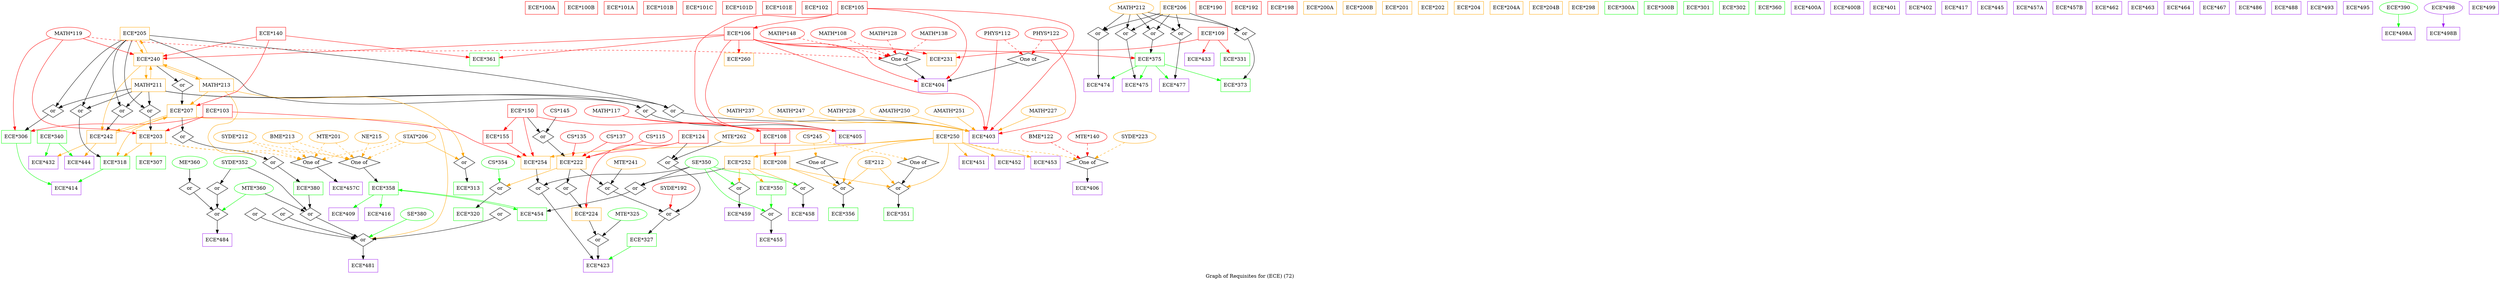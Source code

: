 strict digraph "" {
	graph [bb="0,0,6957,779",
		label="Graph of Requisites for (ECE) (72)",
		lheight=0.21,
		lp="3478.5,11.5",
		lwidth=3.43
	];
	node [label="\N"];
	"ECE*100A"	[color=red,
		height=0.5,
		pos="1218,761",
		shape=box,
		width=1.2778];
	"ECE*100B"	[color=red,
		height=0.5,
		pos="1328,761",
		shape=box,
		width=1.2778];
	"ECE*101A"	[color=red,
		height=0.5,
		pos="1438,761",
		shape=box,
		width=1.2778];
	"ECE*101B"	[color=red,
		height=0.5,
		pos="1548,761",
		shape=box,
		width=1.2778];
	"ECE*101C"	[color=red,
		height=0.5,
		pos="1658,761",
		shape=box,
		width=1.2778];
	"ECE*101D"	[color=red,
		height=0.5,
		pos="1769,761",
		shape=box,
		width=1.2917];
	"ECE*101E"	[color=red,
		height=0.5,
		pos="1880,761",
		shape=box,
		width=1.2778];
	"ECE*102"	[color=red,
		height=0.5,
		pos="1985,761",
		shape=box,
		width=1.1389];
	"ECE*103"	[color=red,
		height=0.5,
		pos="829,473",
		shape=box,
		width=1.1389];
	"ECE*203"	[color=orange,
		height=0.5,
		pos="179,401",
		shape=box,
		width=1.1389];
	"ECE*103" -> "ECE*203"	[color=red,
		pos="e,220.18,415.86 787.76,457.05 784.82,456.27 781.88,455.57 779,455 540.94,407.52 472.7,463.14 234,419 232.73,418.76 231.45,418.51 \
230.15,418.24"];
	"ECE*254"	[color=orange,
		height=0.5,
		pos="1605,329",
		shape=box,
		width=1.1389];
	"ECE*103" -> "ECE*254"	[color=red,
		pos="e,1563.8,344.92 870.09,457.64 873.09,456.71 876.09,455.82 879,455 949.59,435.17 975.28,453.45 1040,419 1060.5,408.07 1056.7,392.42 \
1078,383 1172.4,341.18 1435.4,366.73 1553.8,346.78"];
	"ECE*306"	[color=green,
		height=0.5,
		pos="41,401",
		shape=box,
		width=1.1389];
	"ECE*103" -> "ECE*306"	[color=red,
		pos="e,82.004,411.12 787.76,457.01 784.82,456.24 781.88,455.56 779,455 494.96,399.92 416.14,454.52 129,419 116.94,417.51 104.04,415.34 \
91.942,413.06"];
	"ECE*307"	[color=green,
		height=0.5,
		pos="110,329",
		shape=box,
		width=1.1389];
	"ECE*203" -> "ECE*307"	[color=orange,
		pos="e,126.86,347.1 161.94,382.7 153.5,374.14 143.18,363.66 133.96,354.3"];
	"ECE*318"	[color=green,
		height=0.5,
		pos="210,329",
		shape=box,
		width=1.1389];
	"ECE*203" -> "ECE*318"	[color=orange,
		pos="e,202.43,347.1 186.66,382.7 190.19,374.73 194.46,365.1 198.37,356.26"];
	of106	[height=0.5,
		label="One of",
		pos="575,329",
		shape=diamond,
		width=1.6085];
	"ECE*203" -> of106	[color=orange,
		pos="e,538.92,335.96 220.15,391.87 234.92,389 251.69,385.8 267,383 359.84,366.05 468.71,347.66 528.96,337.62",
		style=dashed];
	of110	[height=0.5,
		label="One of",
		pos="709,329",
		shape=diamond,
		width=1.6085];
	"ECE*203" -> of110	[color=orange,
		pos="e,680.52,338.25 220.05,391.23 234.8,388.3 251.6,385.22 267,383 432.72,359.09 477.04,375.67 642,347 651.38,345.37 661.38,343.12 670.71,\
340.79",
		style=dashed];
	"orECE*4230"	[height=0.5,
		label=or,
		pos="1640,257",
		shape=diamond,
		width=0.81703];
	"ECE*254" -> "orECE*4230"	[pos="e,1633.3,271.38 1613.7,310.7 1618.2,301.59 1623.8,290.31 1628.7,280.52"];
	"ECE*414"	[color=purple,
		height=0.5,
		pos="126,257",
		shape=box,
		width=1.1389];
	"ECE*306" -> "ECE*414"	[color=green,
		pos="e,96.397,275.19 41.311,382.67 42.384,363.75 46.324,333.19 60,311 67.057,299.55 77.504,289.51 88.016,281.34"];
	"ECE*318" -> "ECE*414"	[color=green,
		pos="e,146.53,275.1 189.24,310.7 178.76,301.97 165.89,291.24 154.5,281.75"];
	"ECE*358"	[color=green,
		height=0.5,
		pos="612,257",
		shape=box,
		width=1.1389];
	of106 -> "ECE*358"	[pos="e,602.99,275.04 582.85,313.15 587.32,304.7 593.04,293.86 598.24,284.04"];
	"ECE*457C"	[color=purple,
		height=0.5,
		pos="717,257",
		shape=box,
		width=1.2778];
	of110 -> "ECE*457C"	[pos="e,715.01,275.45 710.9,311.41 711.78,303.71 712.85,294.34 713.84,285.62"];
	"ECE*423"	[color=purple,
		height=0.5,
		pos="1747,41",
		shape=box,
		width=1.1389];
	"orECE*4230" -> "ECE*423"	[pos="e,1734,59.44 1642.9,240.76 1646.7,222.69 1654.2,191.86 1665,167 1680,132.62 1688.3,126.26 1709,95 1715,85.94 1721.8,76.222 1728.1,\
67.613"];
	"ECE*105"	[color=red,
		height=0.5,
		pos="2085,761",
		shape=box,
		width=1.1389];
	"ECE*106"	[color=red,
		height=0.5,
		pos="2051,689",
		shape=box,
		width=1.1389];
	"ECE*105" -> "ECE*106"	[color=red,
		pos="e,2059.3,707.1 2076.6,742.7 2072.7,734.73 2068,725.1 2063.8,716.26"];
	"ECE*403"	[color=purple,
		height=0.5,
		pos="2836,401",
		shape=box,
		width=1.1389];
	"ECE*105" -> "ECE*403"	[color=red,
		pos="e,2795,403.36 2093,742.78 2101.9,724.22 2117.5,694.22 2135,671 2136.7,668.76 2274.5,528.36 2277,527 2446.6,432.95 2682.3,409.65 \
2784.9,403.89"];
	"ECE*404"	[color=purple,
		height=0.5,
		pos="2327,545",
		shape=box,
		width=1.1389];
	"ECE*105" -> "ECE*404"	[color=red,
		pos="e,2305.2,563.31 2101.9,742.88 2120.1,724.67 2150.1,695.2 2177,671 2217.6,634.56 2266.4,594.56 2297.1,569.86"];
	"ECE*405"	[color=purple,
		height=0.5,
		pos="2463,401",
		shape=box,
		width=1.1389];
	"ECE*105" -> "ECE*405"	[color=red,
		pos="e,2421.7,416.87 2046,742.91 1985.3,715.04 1875,658.82 1875,618 1875,618 1875,618 1875,544 1875,471.02 1944,478.74 2013,455 2178.7,\
397.99 2236.3,453.9 2411.9,418.9"];
	"ECE*106" -> "ECE*403"	[color=red,
		pos="e,2794.6,404.37 2052.5,670.94 2054.6,652.53 2059.4,622.66 2070,599 2102.3,526.68 2105.9,493.69 2175,455 2201.5,440.17 2633.1,413.8 \
2784.2,404.97"];
	"ECE*106" -> "ECE*404"	[color=red,
		pos="e,2298.8,563.08 2091.9,670.93 2115.1,660.98 2144.5,647.89 2170,635 2211.9,613.87 2258.5,587.01 2289.9,568.35"];
	"ECE*106" -> "ECE*405"	[color=red,
		pos="e,2421.7,416.85 2042.8,670.95 2023.5,628.36 1981.3,516.33 2037,455 2091.5,395.07 2314.5,433.68 2411.6,418.71"];
	"ECE*240"	[color=orange,
		height=0.5,
		pos="1089,617",
		shape=box,
		width=1.1389];
	"ECE*106" -> "ECE*240"	[color=red,
		pos="e,1130.2,621 2010,685.01 1855.8,673.79 1311,634.15 1140.4,621.74"];
	"ECE*231"	[color=orange,
		height=0.5,
		pos="3300,617",
		shape=box,
		width=1.1389];
	"ECE*106" -> "ECE*231"	[color=red,
		pos="e,3258.6,627.38 2092,681.42 2116.6,677.73 2148.5,673.41 2177,671 2635.6,632.18 2754.6,686.81 3212,635 3224,633.65 3236.7,631.56 \
3248.7,629.3"];
	"ECE*260"	[color=orange,
		height=0.5,
		pos="2120,617",
		shape=box,
		width=1.1389];
	"ECE*106" -> "ECE*260"	[color=red,
		pos="e,2103.1,635.1 2068.1,670.7 2076.5,662.14 2086.8,651.66 2096,642.3"];
	"ECE*361"	[color=green,
		height=0.5,
		pos="1944,617",
		shape=box,
		width=1.1389];
	"ECE*106" -> "ECE*361"	[color=red,
		pos="e,1970.3,635.19 2024.8,670.88 2011,661.81 1993.8,650.55 1978.8,640.76"];
	"ECE*375"	[color=green,
		height=0.5,
		pos="3162,617",
		shape=box,
		width=1.1389];
	"ECE*106" -> "ECE*375"	[color=red,
		pos="e,3120.6,619.04 2092,681.61 2116.6,678 2148.5,673.68 2177,671 2533.3,637.43 2964.3,623.35 3110.6,619.31"];
	"ECE*205"	[color=orange,
		height=0.5,
		pos="1013,689",
		shape=box,
		width=1.1389];
	"ECE*240" -> "ECE*205"	[color=orange,
		pos="e,1037.7,670.7 1076.3,635.1 1067.8,643.8 1056.3,654.52 1045.5,664.03"];
	"MATH*211"	[color=orange,
		height=0.5,
		pos="1013,545",
		shape=box,
		width=1.3194];
	"ECE*240" -> "MATH*211"	[color=orange,
		pos="e,1025.7,563.1 1064.3,598.7 1054.1,590.14 1042.6,579.66 1032.9,570.3"];
	"ECE*242"	[color=orange,
		height=0.5,
		pos="1128,401",
		shape=box,
		width=1.1389];
	"ECE*240" -> "ECE*242"	[color=orange,
		pos="e,1124.9,419.23 1092.1,598.85 1098.9,561.75 1114.9,473.81 1123.1,429.1"];
	"orECE*2070"	[height=0.5,
		label=or,
		pos="1260,545",
		shape=diamond,
		width=0.81703];
	"ECE*240" -> "orECE*2070"	[pos="e,1243.7,553.22 1130.2,599.84 1156.3,589.49 1190.7,575.68 1221,563 1225.3,561.19 1229.9,559.22 1234.4,557.3"];
	"MATH*213"	[color=orange,
		height=0.5,
		pos="1165,545",
		shape=box,
		width=1.3194];
	"ECE*240" -> "MATH*213"	[color=orange,
		pos="e,1140.5,563.1 1101.9,598.7 1110.4,589.97 1121.9,579.24 1132.8,569.75"];
	"ECE*373"	[color=green,
		height=0.5,
		pos="3237,545",
		shape=box,
		width=1.1389];
	"ECE*375" -> "ECE*373"	[color=green,
		pos="e,3218.7,563.1 3180.5,598.7 3189.8,590.05 3201.2,579.45 3211.3,570.03"];
	"ECE*474"	[color=purple,
		height=0.5,
		pos="3456,545",
		shape=box,
		width=1.1389];
	"ECE*375" -> "ECE*474"	[color=green,
		pos="e,3414.6,555.85 3203.2,606.19 3256,593.63 3347.4,571.85 3404.7,558.22"];
	"ECE*475"	[color=purple,
		height=0.5,
		pos="3037,545",
		shape=box,
		width=1.1389];
	"ECE*375" -> "ECE*475"	[color=green,
		pos="e,3067.7,563.19 3131.4,598.88 3114.9,589.64 3094.4,578.13 3076.7,568.21"];
	"ECE*477"	[color=purple,
		height=0.5,
		pos="3137,545",
		shape=box,
		width=1.1389];
	"ECE*375" -> "ECE*477"	[color=green,
		pos="e,3143.1,563.1 3155.8,598.7 3153,590.81 3149.6,581.3 3146.5,572.55"];
	"ECE*205" -> "ECE*240"	[color=orange,
		pos="e,1064.5,635.1 1025.9,670.7 1034.4,661.97 1045.9,651.24 1056.8,641.75"];
	"orECE*2030"	[height=0.5,
		label=or,
		pos="917,473",
		shape=diamond,
		width=0.81703];
	"ECE*205" -> "orECE*2030"	[pos="e,917.73,490.72 988.3,670.97 976.55,661.64 963.29,649.11 955,635 930.04,592.51 921.47,534.64 918.53,501.1"];
	"orECE*2420"	[height=0.5,
		label=or,
		pos="1013,473",
		shape=diamond,
		width=0.81703];
	"ECE*205" -> "orECE*2420"	[pos="e,998.61,482.41 998.36,670.77 974.91,640.98 933.74,578.11 956,527 963.02,510.9 977.61,497.48 990.27,488.18"];
	"orECE*3060"	[height=0.5,
		label=or,
		pos="664,473",
		shape=diamond,
		width=0.81703];
	"ECE*205" -> "orECE*3060"	[pos="e,676.05,484.08 971.73,672.97 947.09,663.36 915.52,649.92 889,635 808.44,589.67 721.85,521.51 683.82,490.46"];
	"orECE*3180"	[height=0.5,
		label=or,
		pos="741,473",
		shape=diamond,
		width=0.81703];
	"ECE*205" -> "orECE*3180"	[pos="e,752.49,484.2 986.56,670.95 971.25,660.84 951.75,647.59 935,635 868.89,585.29 794.66,521.23 760.33,491.1"];
	"orECE*4030"	[height=0.5,
		label=or,
		pos="1818,473",
		shape=diamond,
		width=0.81703];
	"ECE*205" -> "orECE*4030"	[pos="e,1802.2,481.36 1054.2,681 1107.7,671.68 1203.8,654.14 1285,635 1507.6,582.57 1564.5,570.44 1779,491 1783.5,489.34 1788.2,487.43 \
1792.7,485.51"];
	"orECE*4050"	[height=0.5,
		label=or,
		pos="1741,473",
		shape=diamond,
		width=0.81703];
	"ECE*205" -> "orECE*4050"	[pos="e,1725.3,481.63 1054.3,677.04 1183.5,642.64 1578.3,536.42 1703,491 1707.2,489.47 1711.6,487.69 1715.8,485.86"];
	"MATH*211" -> "ECE*240"	[color=orange,
		pos="e,1076.1,598.7 1037.5,563.1 1047.6,571.64 1059.2,582.11 1068.8,591.48"];
	"MATH*211" -> "orECE*2030"	[pos="e,929.86,483.38 989.27,526.7 973.58,515.26 953.2,500.4 938.08,489.37"];
	"MATH*211" -> "orECE*2420"	[pos="e,1013,491.1 1013,526.7 1013,518.98 1013,509.71 1013,501.11"];
	"MATH*211" -> "orECE*3060"	[pos="e,679.24,481.67 965.45,539.48 903.89,532.82 793.77,518.11 703,491 698.21,489.57 693.23,487.71 688.49,485.74"];
	"MATH*211" -> "orECE*3180"	[pos="e,756.25,481.66 965.19,536.04 917.35,527.41 842.03,512.01 779,491 774.56,489.52 769.94,487.7 765.5,485.81"];
	"MATH*211" -> "orECE*4030"	[pos="e,1802.9,482.1 1060.7,534.28 1075.8,531.53 1092.5,528.79 1108,527 1404.7,492.63 1488.4,559.76 1779,491 1783.9,489.85 1788.9,488.12 \
1793.6,486.19"];
	"MATH*211" -> "orECE*4050"	[pos="e,1726.3,482.08 1060.7,534.35 1075.8,531.59 1092.5,528.85 1108,527 1371.1,495.61 1445.7,554.11 1703,491 1707.6,489.87 1712.4,488.19 \
1716.9,486.32"];
	"ECE*207"	[color=orange,
		height=0.5,
		pos="1260,473",
		shape=box,
		width=1.1389];
	"ECE*242" -> "ECE*207"	[color=orange,
		pos="e,1233.6,454.88 1166.3,419.19 1184.7,428.44 1206.6,439.95 1224.6,449.86"];
	"ECE*432"	[color=purple,
		height=0.5,
		pos="928,329",
		shape=box,
		width=1.1389];
	"ECE*242" -> "ECE*432"	[color=orange,
		pos="e,969.04,344.37 1086.6,385.5 1055.2,374.53 1012,359.41 978.63,347.72"];
	"ECE*444"	[color=purple,
		height=0.5,
		pos="1028,329",
		shape=box,
		width=1.1389];
	"ECE*242" -> "ECE*444"	[color=orange,
		pos="e,1052.6,347.19 1103.5,382.88 1090.7,373.89 1074.8,362.76 1060.9,353.03"];
	"orECE*2070" -> "ECE*207"	[pos="e,1260,491.1 1260,526.7 1260,518.98 1260,509.71 1260,501.11"];
	"MATH*213" -> "ECE*240"	[color=orange,
		pos="e,1113.7,598.7 1152.3,563.1 1143.8,571.8 1132.3,582.52 1121.5,592.03"];
	"MATH*213" -> "ECE*207"	[color=orange,
		pos="e,1236.8,491.1 1188.5,526.7 1200.6,517.8 1215.5,506.82 1228.5,497.2"];
	or225	[height=0.5,
		label=or,
		pos="1116,329",
		shape=diamond,
		width=0.81703];
	"MATH*213" -> or225	[color=orange,
		pos="e,1131.1,337.76 1171.8,526.58 1182.5,495.95 1200.2,431.14 1178,383 1170.1,365.91 1153.7,352.28 1139.8,343.12"];
	or220	[height=0.5,
		label=or,
		pos="838,329",
		shape=diamond,
		width=0.81703];
	"MATH*213" -> or220	[color=orange,
		pos="e,850.47,339.92 1147.1,526.69 1125.7,506.93 1088.3,474.79 1051,455 1005.2,430.67 984.59,445.49 940,419 920,407.12 919.41,398.43 \
902,383 887.79,370.41 871.27,356.75 858.58,346.46"];
	"ECE*108"	[color=red,
		height=0.5,
		pos="2263,401",
		shape=box,
		width=1.1389];
	"ECE*208"	[color=orange,
		height=0.5,
		pos="2674,329",
		shape=box,
		width=1.1389];
	"ECE*108" -> "ECE*208"	[color=red,
		pos="e,2633,344.71 2304,385.29 2307,384.44 2310,383.66 2313,383 2445.6,353.15 2486.3,376.42 2623,346.93"];
	or223	[height=0.5,
		label=or,
		pos="2449,257",
		shape=diamond,
		width=0.81703];
	"ECE*208" -> or223	[color=orange,
		pos="e,2468,263.52 2632.8,313.88 2629.8,312.9 2626.9,311.93 2624,311 2572.8,294.54 2512.7,276.65 2477.9,266.43"];
	or224	[height=0.5,
		label=or,
		pos="2615,257",
		shape=diamond,
		width=0.81703];
	"ECE*208" -> or224	[color=orange,
		pos="e,2624.4,269.21 2659.4,310.7 2650.8,300.47 2639.9,287.52 2631,277.01"];
	"ECE*351"	[color=green,
		height=0.5,
		pos="2449,185",
		shape=box,
		width=1.1389];
	or223 -> "ECE*351"	[pos="e,2449,203.1 2449,238.7 2449,230.98 2449,221.71 2449,213.11"];
	"ECE*356"	[color=green,
		height=0.5,
		pos="2615,185",
		shape=box,
		width=1.1389];
	or224 -> "ECE*356"	[pos="e,2615,203.1 2615,238.7 2615,230.98 2615,221.71 2615,213.11"];
	"ECE*150"	[color=red,
		height=0.5,
		pos="1401,473",
		shape=box,
		width=1.1389];
	"ECE*150" -> "ECE*254"	[color=red,
		pos="e,1563.7,344.68 1409.9,454.98 1421.1,435.18 1441.9,402.71 1468,383 1475.4,377.42 1518.4,361.15 1554.3,348.1"];
	"ECE*150" -> "ECE*108"	[color=red,
		pos="e,2221.8,417.01 1442.2,456.99 1445.2,456.22 1448.1,455.55 1451,455 1780.9,392.43 1878,480.44 2211.8,418.88"];
	"ECE*155"	[color=red,
		height=0.5,
		pos="1380,401",
		shape=box,
		width=1.1389];
	"ECE*150" -> "ECE*155"	[color=red,
		pos="e,1385.1,419.1 1395.8,454.7 1393.5,446.9 1390.7,437.51 1388,428.83"];
	"orECE*2220"	[height=0.5,
		label=or,
		pos="1506,401",
		shape=diamond,
		width=0.81703];
	"ECE*150" -> "orECE*2220"	[pos="e,1492.4,411.04 1426.7,454.88 1444.2,443.2 1467.2,427.89 1483.9,416.75"];
	"ECE*155" -> "ECE*254"	[color=red,
		pos="e,1563.8,344.13 1421.1,387.24 1425.8,385.81 1430.5,384.37 1435,383 1485.4,367.67 1500.3,364.31 1554.1,347.23"];
	"ECE*222"	[color=orange,
		height=0.5,
		pos="1705,329",
		shape=box,
		width=1.1389];
	"orECE*2220" -> "ECE*222"	[pos="e,1663.8,344.05 1522.2,392.54 1529.1,389.44 1537.4,385.89 1545,383 1590.3,365.77 1604.5,363.5 1654.1,347.25"];
	"orECE*2240"	[height=0.5,
		label=or,
		pos="1717,257",
		shape=diamond,
		width=0.81703];
	"ECE*222" -> "orECE*2240"	[pos="e,1714.3,273.67 1708,310.7 1709.4,302.55 1711.1,292.66 1712.6,283.67"];
	or221	[height=0.5,
		label=or,
		pos="1563,257",
		shape=diamond,
		width=0.81703];
	"ECE*222" -> or221	[color=orange,
		pos="e,1578.7,265.72 1670.3,310.88 1644.7,298.27 1610.5,281.43 1587.7,270.17"];
	"orECE*3270"	[height=0.5,
		label=or,
		pos="1831,257",
		shape=diamond,
		width=0.81703];
	"ECE*222" -> "orECE*3270"	[pos="e,1816.4,266.09 1735.8,310.88 1758,298.58 1787.3,282.25 1807.6,271.01"];
	"MATH*117"	[color=red,
		height=0.5,
		pos="1632,473",
		width=1.7151];
	"MATH*117" -> "ECE*405"	[color=red,
		pos="e,2421.8,417 1675.7,460.2 1684.7,458.16 1694.1,456.28 1703,455 2012.4,410.51 2100.8,476.97 2411.6,418.94"];
	"MATH*117" -> "ECE*108"	[color=red,
		pos="e,2221.8,416.94 1676.1,460.26 1684.9,458.23 1694.2,456.35 1703,455 1924.3,420.93 1988.4,462.69 2211.7,418.94"];
	"ECE*109"	[color=red,
		height=0.5,
		pos="3381,689",
		shape=box,
		width=1.1389];
	"ECE*109" -> "ECE*231"	[color=red,
		pos="e,3319.8,635.1 3361,670.7 3350.9,661.97 3338.5,651.24 3327.5,641.75"];
	"ECE*331"	[color=green,
		height=0.5,
		pos="3400,617",
		shape=box,
		width=1.1389];
	"ECE*109" -> "ECE*331"	[color=red,
		pos="e,3395.4,635.1 3385.7,670.7 3387.8,662.9 3390.4,653.51 3392.7,644.83"];
	"ECE*433"	[color=purple,
		height=0.5,
		pos="3500,617",
		shape=box,
		width=1.1389];
	"ECE*109" -> "ECE*433"	[color=red,
		pos="e,3470.8,635.19 3410.1,670.88 3425.7,661.72 3445,650.34 3461.8,640.48"];
	"ECE*124"	[color=red,
		height=0.5,
		pos="1925,401",
		shape=box,
		width=1.1389];
	"ECE*124" -> "ECE*222"	[color=red,
		pos="e,1746.3,342.8 1883.8,385.91 1880.8,384.92 1877.9,383.94 1875,383 1863.4,379.23 1801.8,360.05 1756,345.84"];
	"ECE*224"	[color=orange,
		height=0.5,
		pos="1715,185",
		shape=box,
		width=1.1389];
	"ECE*124" -> "ECE*224"	[color=red,
		pos="e,1730.2,203.22 1883.7,385.37 1847.5,372.23 1799.7,353.98 1793,347 1757.8,310.25 1779.1,283.84 1755,239 1749.8,229.4 1743.1,219.67 \
1736.5,211.2"];
	"orECE*3271"	[height=0.5,
		label=or,
		pos="1959,329",
		shape=diamond,
		width=0.81703];
	"ECE*124" -> "orECE*3271"	[pos="e,1952.5,343.38 1933.4,382.7 1937.8,373.59 1943.3,362.31 1948.1,352.52"];
	"orECE*4231"	[height=0.5,
		label=or,
		pos="1747,113",
		shape=diamond,
		width=0.81703];
	"ECE*224" -> "orECE*4231"	[pos="e,1740.9,127.38 1722.9,166.7 1727.1,157.59 1732.2,146.31 1736.7,136.52"];
	or222	[height=0.5,
		label=or,
		pos="1931,185",
		shape=diamond,
		width=0.81703];
	"orECE*3271" -> or222	[pos="e,1922.9,198.11 1945.4,318.93 1932.7,309.62 1914.7,293.85 1907,275 1897.8,252.42 1908,225.17 1917.9,206.83"];
	"orECE*2240" -> "ECE*224"	[pos="e,1715.5,203.28 1716.5,239.05 1716.3,231.35 1716,222.03 1715.8,213.36"];
	"ECE*320"	[color=green,
		height=0.5,
		pos="1563,185",
		shape=box,
		width=1.1389];
	or221 -> "ECE*320"	[pos="e,1563,203.1 1563,238.7 1563,230.98 1563,221.71 1563,213.11"];
	"orECE*3270" -> or222	[pos="e,1917.9,195.15 1844.1,246.85 1860.7,235.22 1889.6,214.97 1909.5,201.05"];
	"orECE*4231" -> "ECE*423"	[pos="e,1747,59.104 1747,94.697 1747,86.983 1747,77.712 1747,69.112"];
	"ECE*327"	[color=green,
		height=0.5,
		pos="1867,113",
		shape=box,
		width=1.1389];
	or222 -> "ECE*327"	[pos="e,1882.7,131.12 1921,173.06 1912.6,163.85 1900.2,150.33 1889.4,138.55"];
	"ECE*140"	[color=red,
		height=0.5,
		pos="1317,689",
		shape=box,
		width=1.1389];
	"ECE*140" -> "ECE*240"	[color=red,
		pos="e,1130.1,630.61 1276,675.4 1237.8,663.7 1180.9,646.21 1139.9,633.62"];
	"ECE*140" -> "ECE*361"	[color=red,
		pos="e,1902.7,622.61 1358.1,683.41 1468.5,671.08 1771.1,637.3 1892.6,623.74"];
	"ECE*140" -> "ECE*207"	[color=red,
		pos="e,1275.8,491.3 1317.7,670.88 1318.4,640.72 1317.2,576.6 1298,527 1294.2,517.28 1288.3,507.7 1282.2,499.42"];
	"ECE*207" -> "ECE*318"	[color=orange,
		pos="e,215.56,347.36 1218.8,468.22 1176.7,464.45 1109.3,458.71 1051,455 963.97,449.46 342.52,462.6 267,419 243.4,405.38 228,377.62 219.23,\
356.7"];
	"ECE*207" -> "ECE*242"	[color=orange,
		pos="e,1154.5,419.19 1221.8,454.88 1203.4,445.64 1181.6,434.13 1163.6,424.21"];
	"orECE*3800"	[height=0.5,
		label=or,
		pos="1254,401",
		shape=diamond,
		width=0.81703];
	"ECE*207" -> "orECE*3800"	[pos="e,1255.4,418.62 1258.5,454.7 1257.8,446.87 1257,437.44 1256.3,428.73"];
	or229	[height=0.5,
		label=or,
		pos="926,113",
		shape=diamond,
		width=0.81703];
	"ECE*207" -> or229	[color=orange,
		pos="e,951.14,115.61 1273.6,454.97 1280.6,445.09 1288.4,432.05 1292,419 1296.6,402.5 1298.6,326.01 1291,311 1278.9,287.23 1258.8,296.5 \
1243,275 1212.9,233.97 1243.6,200.17 1205,167 1168.8,135.88 1027.7,121.51 961.16,116.36"];
	"orECE*3800" -> or225	[pos="e,1131.4,337.79 1238.7,392.24 1215,380.21 1169.1,356.92 1140.6,342.49"];
	"ECE*481"	[color=purple,
		height=0.5,
		pos="926,41",
		shape=box,
		width=1.1389];
	or229 -> "ECE*481"	[pos="e,926,59.104 926,94.697 926,86.983 926,77.712 926,69.112"];
	"ECE*190"	[color=red,
		height=0.5,
		pos="3367,761",
		shape=box,
		width=1.1389];
	"ECE*192"	[color=red,
		height=0.5,
		pos="3467,761",
		shape=box,
		width=1.1389];
	"ECE*198"	[color=red,
		height=0.5,
		pos="3567,761",
		shape=box,
		width=1.1389];
	"ECE*200A"	[color=orange,
		height=0.5,
		pos="3672,761",
		shape=box,
		width=1.2778];
	"ECE*200B"	[color=orange,
		height=0.5,
		pos="3782,761",
		shape=box,
		width=1.2778];
	"ECE*201"	[color=orange,
		height=0.5,
		pos="3887,761",
		shape=box,
		width=1.1389];
	"ECE*202"	[color=orange,
		height=0.5,
		pos="3987,761",
		shape=box,
		width=1.1389];
	"ECE*454"	[color=green,
		height=0.5,
		pos="1155,185",
		shape=box,
		width=1.1389];
	"ECE*358" -> "ECE*454"	[color=green,
		pos="e,1113.9,198.25 653.28,238.94 846.48,198.94 902.67,243.08 1096,203 1098.6,202.45 1101.3,201.8 1104.1,201.09"];
	"ECE*409"	[color=purple,
		height=0.5,
		pos="628,185",
		shape=box,
		width=1.1389];
	"ECE*358" -> "ECE*409"	[color=green,
		pos="e,624.09,203.1 615.96,238.7 617.72,230.98 619.84,221.71 621.8,213.11"];
	"ECE*416"	[color=purple,
		height=0.5,
		pos="528,185",
		shape=box,
		width=1.1389];
	"ECE*358" -> "ECE*416"	[color=green,
		pos="e,548.53,203.1 591.24,238.7 580.76,229.97 567.89,219.24 556.5,209.75"];
	"orECE*2030" -> "ECE*203"	[pos="e,220.18,415.91 902.29,463.91 895.42,460.53 887.01,456.94 879,455 599.99,387.25 516.59,469.77 234,419 232.73,418.77 231.44,418.52 \
230.15,418.26"];
	"orECE*2420" -> "ECE*242"	[pos="e,1099.7,419.24 1027.1,463.42 1042.9,453.79 1069.2,437.79 1091,424.53"];
	"orECE*3060" -> "ECE*306"	[pos="e,82.208,415.74 637.1,471.46 555.12,469.39 301.44,459.88 96,419 94.732,418.75 93.451,418.48 92.163,418.19"];
	"orECE*3180" -> "ECE*318"	[pos="e,168.74,346.65 725.87,463.94 718.81,460.56 710.19,456.98 702,455 639.99,440.03 172.67,465.5 129,419 118.05,407.34 121.39,397.07 \
129,383 136.01,370.03 147.74,359.72 160.12,351.78"];
	"orECE*4030" -> "ECE*403"	[pos="e,2794.8,404.57 1842.6,470 1883.1,466.72 1966.4,460.08 2037,455 2319.2,434.69 2657.7,413.17 2784.6,405.21"];
	"orECE*4050" -> "ECE*405"	[pos="e,2421.8,416.98 1756.1,463.91 1763.2,460.54 1771.8,456.95 1780,455 2050.9,390.44 2134.4,470.92 2411.8,418.89"];
	"MATH*119"	[color=red,
		height=0.5,
		pos="703,689",
		width=1.7151];
	"MATH*119" -> "ECE*203"	[color=red,
		pos="e,210.32,419.09 675.2,672.83 588.31,625.4 321.56,479.81 219.4,424.05"];
	"MATH*119" -> "ECE*306"	[color=red,
		pos="e,73.965,419.12 660.62,675.78 627.43,665.83 580.28,650.88 540,635 366.61,566.63 167.93,467.27 83.027,423.77"];
	"MATH*119" -> "ECE*240"	[color=red,
		pos="e,1047.8,625.48 753.86,678.78 827.67,665.39 963.72,640.72 1037.7,627.29"];
	of108	[height=0.5,
		label="One of",
		pos="2370,617",
		shape=diamond,
		width=1.6085];
	"MATH*119" -> of108	[color=red,
		pos="e,2328.7,622.18 762.08,683.54 814.76,679.7 893.98,674.28 963,671 1499.1,645.49 1634.2,665.74 2170,635 2220.6,632.1 2278.2,627.01 \
2318.5,623.16",
		style=dashed];
	of108 -> "ECE*404"	[pos="e,2337.6,563.2 2361.1,601.5 2355.9,592.97 2349.1,581.95 2343,571.97"];
	"ECE*204"	[color=orange,
		height=0.5,
		pos="4087,761",
		shape=box,
		width=1.1389];
	"ECE*204A"	[color=orange,
		height=0.5,
		pos="4192,761",
		shape=box,
		width=1.2778];
	"ECE*204B"	[color=orange,
		height=0.5,
		pos="4302,761",
		shape=box,
		width=1.2778];
	"ECE*206"	[color=orange,
		height=0.5,
		pos="3267,761",
		shape=box,
		width=1.1389];
	"orECE*3730"	[height=0.5,
		label=or,
		pos="3284,689",
		shape=diamond,
		width=0.81703];
	"ECE*206" -> "orECE*3730"	[pos="e,3280.3,705.2 3271.2,742.7 3273.2,734.34 3275.7,724.16 3277.9,714.99"];
	"orECE*3750"	[height=0.5,
		label=or,
		pos="3207,689",
		shape=diamond,
		width=0.81703];
	"ECE*206" -> "orECE*3750"	[pos="e,3216.6,701.21 3252.2,742.7 3243.4,732.47 3232.3,719.52 3223.3,709.01"];
	"orECE*4740"	[height=0.5,
		label=or,
		pos="3469,689",
		shape=diamond,
		width=0.81703];
	"ECE*206" -> "orECE*4740"	[pos="e,3453.3,697.52 3308.2,745.92 3311.2,744.92 3314.1,743.94 3317,743 3367.5,726.45 3381.3,725.88 3431,707 3435.2,705.41 3439.6,703.6 \
3443.8,701.76"];
	"orECE*4750"	[height=0.5,
		label=or,
		pos="3053,689",
		shape=diamond,
		width=0.81703];
	"ECE*206" -> "orECE*4750"	[pos="e,3068.7,697.42 3225.8,745.84 3222.9,744.86 3219.9,743.91 3217,743 3161.8,725.69 3146.4,726.59 3092,707 3087.5,705.38 3082.8,703.49 \
3078.2,701.57"];
	"orECE*4770"	[height=0.5,
		label=or,
		pos="3130,689",
		shape=diamond,
		width=0.81703];
	"ECE*206" -> "orECE*4770"	[pos="e,3145.5,697.9 3233.5,742.88 3209.1,730.39 3176.5,713.77 3154.5,702.52"];
	"orECE*3730" -> "ECE*373"	[pos="e,3237.4,563.26 3274.6,676.57 3266.7,666.33 3255.8,650.56 3250,635 3242.6,615.16 3239.4,591.37 3238,573.37"];
	"orECE*3750" -> "ECE*375"	[pos="e,3173,635.03 3199.2,675.81 3193.4,666.91 3185.5,654.52 3178.4,643.49"];
	"orECE*4740" -> "ECE*474"	[pos="e,3497.3,558.34 3487.1,682.05 3506.6,674.54 3536.7,659.54 3550,635 3557.6,620.93 3558.1,612.82 3550,599 3540.4,582.48 3523.4,570.71 \
3506.6,562.53"];
	"orECE*4750" -> "ECE*475"	[pos="e,3038.9,563.06 3051.2,671.99 3048.5,647.96 3043.3,602.27 3040,573.02"];
	"orECE*4770" -> "ECE*477"	[pos="e,3126.4,563.44 3123.8,674.69 3116.5,657.26 3106,625.77 3112,599 3114,590.01 3117.7,580.75 3121.7,572.53"];
	"ECE*380"	[color=green,
		height=0.5,
		pos="1027,257",
		shape=box,
		width=1.1389];
	or225 -> "ECE*380"	[pos="e,1048.9,275.19 1103.6,318.27 1091.6,308.8 1072.8,294.05 1056.9,281.51"];
	"ECE*313"	[color=green,
		height=0.5,
		pos="838,257",
		shape=box,
		width=1.1389];
	or220 -> "ECE*313"	[pos="e,838,275.1 838,310.7 838,302.98 838,293.71 838,285.11"];
	"orECE*4810"	[height=0.5,
		label=or,
		pos="725,185",
		shape=diamond,
		width=0.81703];
	"ECE*380" -> "orECE*4810"	[pos="e,740.65,193.73 985.77,250.46 933.41,242.8 840.64,227.12 764,203 759.44,201.56 754.69,199.77 750.14,197.88"];
	"CS*115"	[color=red,
		height=0.5,
		pos="1600,401",
		width=1.2818];
	"CS*115" -> "ECE*222"	[color=red,
		pos="e,1679.4,347.04 1622.3,385.15 1636.4,375.74 1654.9,363.38 1670.9,352.74"];
	"CS*135"	[color=red,
		height=0.5,
		pos="1710,401",
		width=1.2818];
	"CS*135" -> "ECE*222"	[color=red,
		pos="e,1706.2,347.1 1708.8,382.7 1708.2,374.98 1707.6,365.71 1706.9,357.11"];
	"CS*137"	[color=red,
		height=0.5,
		pos="1820,401",
		width=1.2818];
	"CS*137" -> "ECE*222"	[color=red,
		pos="e,1733.3,347.2 1796.2,385.5 1780.6,376.02 1759.9,363.44 1742.2,352.65"];
	"CS*145"	[color=red,
		height=0.5,
		pos="1506,473",
		width=1.2818];
	"CS*145" -> "orECE*2220"	[pos="e,1506,419.1 1506,454.7 1506,446.98 1506,437.71 1506,429.11"];
	"ECE*250"	[color=orange,
		height=0.5,
		pos="2363,401",
		shape=box,
		width=1.1389];
	"ECE*250" -> "ECE*254"	[color=orange,
		pos="e,1646.2,344.99 2321.8,385.01 2318.8,384.24 2315.9,383.56 2313,383 2028.7,327.97 1944.4,400.98 1656.1,346.88"];
	"ECE*250" -> or223	[color=orange,
		pos="e,2433.4,265.6 2362.7,382.98 2363.2,364.05 2366.3,333.23 2380,311 2390.7,293.64 2409.3,279.85 2424.5,270.7"];
	"ECE*250" -> or224	[color=orange,
		pos="e,2637.2,261.66 2404,385.29 2407,384.44 2410,383.66 2413,383 2480.9,367.72 2677.7,398.95 2724,347 2734.6,335.05 2732.5,324.56 2724,\
311 2707.3,284.35 2673,270.75 2647.3,264.05"];
	"ECE*252"	[color=orange,
		height=0.5,
		pos="2158,329",
		shape=box,
		width=1.1389];
	"ECE*250" -> "ECE*252"	[color=orange,
		pos="e,2199.1,344.02 2321.5,385.83 2288.9,374.7 2243.3,359.13 2208.6,347.27"];
	of109	[height=0.5,
		label="One of",
		pos="3129,329",
		shape=diamond,
		width=1.6085];
	"ECE*250" -> of109	[color=orange,
		pos="e,3100.9,338.42 2404.2,385.01 2407.2,384.24 2410.1,383.56 2413,383 2696.6,327.99 2776.4,390.73 3062,347 3071.5,345.55 3081.6,343.34 \
3091,340.99",
		style=dashed];
	"ECE*451"	[color=purple,
		height=0.5,
		pos="2812,329",
		shape=box,
		width=1.1389];
	"ECE*250" -> "ECE*451"	[color=orange,
		pos="e,2770.8,343.69 2404.3,385.17 2407.2,384.37 2410.1,383.63 2413,383 2563.2,350.05 2606.4,377.85 2757,347 2758.3,346.74 2759.5,346.46 \
2760.8,346.17"];
	"ECE*452"	[color=purple,
		height=0.5,
		pos="2912,329",
		shape=box,
		width=1.1389];
	"ECE*250" -> "ECE*452"	[color=orange,
		pos="e,2870.7,344.91 2404.3,385.09 2407.2,384.31 2410.1,383.59 2413,383 2605.8,343.14 2664,386.06 2860.7,346.96"];
	"ECE*453"	[color=purple,
		height=0.5,
		pos="3012,329",
		shape=box,
		width=1.1389];
	"ECE*250" -> "ECE*453"	[color=orange,
		pos="e,2970.8,344.95 2404.2,385.05 2407.2,384.27 2410.1,383.57 2413,383 2649.5,335.89 2720.3,393.16 2960.7,346.94"];
	"ECE*350"	[color=green,
		height=0.5,
		pos="2361,257",
		shape=box,
		width=1.1389];
	"ECE*252" -> "ECE*350"	[color=orange,
		pos="e,2320,272.14 2199.1,313.83 2231.1,302.78 2275.8,287.37 2310.1,275.54"];
	"orECE*4540"	[height=0.5,
		label=or,
		pos="1945,257",
		shape=diamond,
		width=0.81703];
	"ECE*252" -> "orECE*4540"	[pos="e,1960.8,265.42 2116.8,313.84 2113.9,312.87 2110.9,311.91 2108,311 2053.3,293.76 2038,294.51 1984,275 1979.5,273.37 1974.8,271.48 \
1970.2,269.57"];
	or227	[height=0.5,
		label=or,
		pos="2273,257",
		shape=diamond,
		width=0.81703];
	"ECE*252" -> or227	[color=orange,
		pos="e,2258.8,266.65 2186.1,310.88 2205.8,298.9 2231.8,283.1 2250.2,271.9"];
	or228	[height=0.5,
		label=or,
		pos="2196,257",
		shape=diamond,
		width=0.81703];
	"ECE*252" -> or228	[color=orange,
		pos="e,2189,270.93 2167.4,310.7 2172.5,301.37 2178.8,289.77 2184.2,279.83"];
	"ECE*406"	[color=purple,
		height=0.5,
		pos="3129,257",
		shape=box,
		width=1.1389];
	of109 -> "ECE*406"	[pos="e,3129,275.1 3129,310.7 3129,302.98 3129,293.71 3129,285.11"];
	or226	[height=0.5,
		label=or,
		pos="2123,185",
		shape=diamond,
		width=0.81703];
	"ECE*350" -> or226	[color=green,
		pos="e,2138.6,193.78 2319.9,241.69 2316.9,240.75 2313.9,239.84 2311,239 2245.1,219.94 2225.9,225.09 2161,203 2156.8,201.56 2152.4,199.82 \
2148.1,198.01"];
	"orECE*4540" -> "ECE*454"	[pos="e,1196,189.31 1925.5,250.79 1910.2,246.93 1888.4,241.85 1869,239 1649.5,206.69 1592.3,219.71 1371,203 1314.6,198.74 1249.9,193.62 \
1206.1,190.11"];
	"ECE*458"	[color=purple,
		height=0.5,
		pos="2311,185",
		shape=box,
		width=1.1389];
	or227 -> "ECE*458"	[pos="e,2301.6,203.24 2280,243.16 2284.7,234.49 2291.1,222.74 2296.8,212.15"];
	"ECE*459"	[color=purple,
		height=0.5,
		pos="2211,185",
		shape=box,
		width=1.1389];
	or228 -> "ECE*459"	[pos="e,2207.3,203.13 2199.3,240.81 2201,232.66 2203.2,222.37 2205.2,212.92"];
	"ECE*455"	[color=purple,
		height=0.5,
		pos="2123,113",
		shape=box,
		width=1.1389];
	or226 -> "ECE*455"	[pos="e,2123,131.1 2123,166.7 2123,158.98 2123,149.71 2123,141.11"];
	"ECE*454" -> "ECE*358"	[color=green,
		pos="e,653.07,243.75 1113.7,203.06 920.52,243.06 864.33,198.92 671,239 668.36,239.55 665.66,240.2 662.94,240.91"];
	"ECE*298"	[color=orange,
		height=0.5,
		pos="4407,761",
		shape=box,
		width=1.1389];
	"ECE*300A"	[color=green,
		height=0.5,
		pos="4512,761",
		shape=box,
		width=1.2778];
	"ECE*300B"	[color=green,
		height=0.5,
		pos="4622,761",
		shape=box,
		width=1.2778];
	"ECE*301"	[color=green,
		height=0.5,
		pos="4727,761",
		shape=box,
		width=1.1389];
	"ECE*302"	[color=green,
		height=0.5,
		pos="4827,761",
		shape=box,
		width=1.1389];
	"STAT*206"	[color=orange,
		height=0.5,
		pos="837,401",
		width=1.5526];
	"STAT*206" -> of106	[color=orange,
		pos="e,604.53,337.89 795.49,388.91 745.78,375.63 663.14,353.55 614.39,340.53",
		style=dashed];
	"STAT*206" -> of110	[color=orange,
		pos="e,728.99,340.93 809.85,385.15 788.76,373.62 759.56,357.65 738.01,345.86",
		style=dashed];
	"STAT*206" -> or220	[color=orange,
		pos="e,837.76,347.1 837.25,382.7 837.36,374.98 837.49,365.71 837.61,357.11"];
	"CS*354"	[color=green,
		height=0.5,
		pos="1500,329",
		width=1.2818];
	"CS*354" -> or221	[color=green,
		pos="e,1553,269.13 1514.6,311.76 1524,301.34 1536.2,287.75 1546,276.85"];
	"ECE*327" -> "ECE*423"	[color=green,
		pos="e,1776.5,59.19 1837.6,94.876 1822,85.724 1802.4,74.342 1785.5,64.485"];
	"MTE*241"	[color=orange,
		height=0.5,
		pos="1857,329",
		width=1.5165];
	"MTE*241" -> "orECE*3270"	[pos="e,1836.2,271.97 1850.7,311.05 1847.4,302.17 1843.3,291.14 1839.7,281.44"];
	"MTE*262"	[color=orange,
		height=0.5,
		pos="2039,401",
		width=1.5165];
	"MTE*262" -> "orECE*3271"	[pos="e,1970.8,340.29 2020.4,383.76 2007.9,372.77 1991.3,358.26 1978.5,347.08"];
	"SYDE*192"	[color=red,
		height=0.5,
		pos="2052,257",
		width=1.6429];
	"SYDE*192" -> or222	[color=red,
		pos="e,1945.5,194.37 2025.7,240.81 2004.4,228.47 1974.6,211.22 1954.1,199.39"];
	"ECE*340"	[color=green,
		height=0.5,
		pos="990,401",
		shape=box,
		width=1.1389];
	"ECE*340" -> "ECE*432"	[color=green,
		pos="e,943.15,347.1 974.67,382.7 967.24,374.3 958.18,364.07 950.02,354.86"];
	"ECE*340" -> "ECE*444"	[color=green,
		pos="e,1018.7,347.1 999.39,382.7 1003.8,374.64 1009.1,364.89 1013.9,355.98"];
	of104	[height=0.5,
		label="One of",
		pos="2275,329",
		shape=diamond,
		width=1.6085];
	of104 -> or223	[pos="e,2433.2,265.29 2300.2,318.6 2327.6,308.28 2372.7,291.04 2411,275 2415.1,273.27 2419.5,271.39 2423.7,269.52"];
	"CS*245"	[color=orange,
		height=0.5,
		pos="2158,401",
		width=1.2818];
	"CS*245" -> of104	[color=orange,
		pos="e,2256.2,341.26 2182.2,385.5 2201.2,374.16 2227.6,358.39 2247.3,346.55",
		style=dashed];
	of105	[height=0.5,
		label="One of",
		pos="2557,329",
		shape=diamond,
		width=1.6085];
	"CS*245" -> of105	[color=orange,
		pos="e,2528.1,338.12 2191.8,388.56 2198.7,386.49 2206.1,384.51 2213,383 2334.3,356.57 2368.1,370.31 2490,347 2499.3,345.23 2509.2,342.94 \
2518.4,340.63",
		style=dashed];
	of105 -> or224	[pos="e,2605.5,269.49 2568.5,314.17 2577.2,303.65 2589.3,289.05 2598.9,277.37"];
	"SE*212"	[color=orange,
		height=0.5,
		pos="2435,329",
		width=1.2818];
	"SE*212" -> or223	[color=orange,
		pos="e,2446,273.2 2438.5,310.7 2440.1,302.43 2442.1,292.38 2443.9,283.28"];
	"SE*212" -> or224	[color=orange,
		pos="e,2597.7,264.73 2466.8,315.65 2501.2,302.26 2555.5,281.13 2588,268.51"];
	"BME*213"	[color=orange,
		height=0.5,
		pos="581,401",
		width=1.5526];
	"BME*213" -> of106	[color=orange,
		pos="e,576.42,346.62 579.52,382.7 578.85,374.87 578.04,365.44 577.29,356.73",
		style=dashed];
	"BME*213" -> of110	[color=orange,
		pos="e,689.01,340.93 608.15,385.15 629.24,373.62 658.44,357.65 679.99,345.86",
		style=dashed];
	"MTE*201"	[color=orange,
		height=0.5,
		pos="709,401",
		width=1.5165];
	"MTE*201" -> of106	[color=orange,
		pos="e,595.72,340.82 681.24,385.5 658.87,373.81 627.49,357.42 604.64,345.48",
		style=dashed];
	"MTE*201" -> of110	[color=orange,
		pos="e,709,347.1 709,382.7 709,374.98 709,365.71 709,357.11",
		style=dashed];
	"NE*215"	[color=orange,
		height=0.5,
		pos="323,401",
		width=1.3179];
	"NE*215" -> of106	[color=orange,
		pos="e,545.2,337.86 358.84,389.17 365.85,387.09 373.15,384.95 380,383 433.69,367.7 495.99,350.94 535.44,340.45",
		style=dashed];
	"SYDE*212"	[color=orange,
		height=0.5,
		pos="448,401",
		width=1.6429];
	"SYDE*212" -> of106	[color=orange,
		pos="e,555.26,340.88 475.24,384.98 496.2,373.44 525.07,357.52 546.36,345.79",
		style=dashed];
	"SYDE*212" -> of110	[color=orange,
		pos="e,679.56,337.9 490.81,388.52 540.49,375.19 621.74,353.4 669.83,340.51",
		style=dashed];
	"ECE*360"	[color=green,
		height=0.5,
		pos="4927,761",
		shape=box,
		width=1.1389];
	"MATH*212"	[color=orange,
		height=0.5,
		pos="3146,761",
		width=1.7151];
	"MATH*212" -> "orECE*3730"	[pos="e,3268.6,697.84 3175.6,744.98 3200.7,732.27 3236.1,714.27 3259.6,702.38"];
	"MATH*212" -> "orECE*3750"	[pos="e,3197,701.44 3160.5,743.41 3169.4,733.1 3181,719.81 3190.4,709.07"];
	"MATH*212" -> "orECE*4740"	[pos="e,3453.8,697.86 3191.3,748.65 3199.8,746.67 3208.7,744.69 3217,743 3311.5,723.76 3338.7,734.92 3431,707 3435.5,705.65 3440.1,703.89 \
3444.6,702.02"];
	"MATH*212" -> "orECE*4750"	[pos="e,3065.6,699.48 3124.4,743.76 3109.2,732.29 3088.8,716.98 3073.8,705.64"];
	"MATH*212" -> "orECE*4770"	[pos="e,3133.5,705.2 3142,742.7 3140.1,734.34 3137.8,724.16 3135.7,714.99"];
	"orECE*4810" -> or229	[pos="e,906.84,119.62 741.18,176.54 748.14,173.43 756.41,169.89 764,167 809.92,149.53 864.42,132.42 897.05,122.56"];
	"ECE*400A"	[color=purple,
		height=0.5,
		pos="5032,761",
		shape=box,
		width=1.2778];
	"ECE*400B"	[color=purple,
		height=0.5,
		pos="5142,761",
		shape=box,
		width=1.2778];
	"ECE*401"	[color=purple,
		height=0.5,
		pos="5247,761",
		shape=box,
		width=1.1389];
	"ECE*402"	[color=purple,
		height=0.5,
		pos="5347,761",
		shape=box,
		width=1.1389];
	"PHYS*112"	[color=red,
		height=0.5,
		pos="2810,689",
		width=1.6429];
	"PHYS*112" -> "ECE*403"	[color=red,
		pos="e,2794.9,402.82 2787.9,672.06 2736.9,633.35 2619.4,531.89 2675,455 2699.8,420.68 2747.7,408.2 2784.8,403.85"];
	of107	[height=0.5,
		label="One of",
		pos="2570,617",
		shape=diamond,
		width=1.6085];
	"PHYS*112" -> of107	[color=red,
		pos="e,2598.3,626.27 2768.7,675.97 2723.6,662.8 2651.9,641.88 2608,629.1",
		style=dashed];
	of107 -> "ECE*404"	[pos="e,2368.4,557.92 2541.2,607.7 2501.1,596.14 2427.8,575.03 2378.2,560.76"];
	"PHYS*122"	[color=red,
		height=0.5,
		pos="2946,689",
		width=1.6429];
	"PHYS*122" -> "ECE*403"	[color=red,
		pos="e,2838.5,419.03 2936.6,671.13 2918.4,637.72 2878.1,560.34 2855,491 2848.2,470.67 2843.3,446.9 2840.2,429.04"];
	"PHYS*122" -> of107	[color=red,
		pos="e,2607.1,623.48 2902.6,676.63 2894.4,674.65 2886,672.68 2878,671 2786.2,651.65 2677.8,634.25 2617.2,625",
		style=dashed];
	"MATH*227"	[color=orange,
		height=0.5,
		pos="2746,473",
		width=1.7151];
	"MATH*227" -> "ECE*403"	[color=orange,
		pos="e,2814,419.12 2766.9,455.76 2778.5,446.75 2793.1,435.39 2805.9,425.43"];
	"MATH*237"	[color=orange,
		height=0.5,
		pos="2926,473",
		width=1.7151];
	"MATH*237" -> "ECE*403"	[color=orange,
		pos="e,2858,419.12 2905.1,455.76 2893.5,446.75 2878.9,435.39 2866.1,425.43"];
	"MATH*247"	[color=orange,
		height=0.5,
		pos="3067,473",
		width=1.7151];
	"MATH*247" -> "ECE*403"	[color=orange,
		pos="e,2877.3,414.52 3025.7,459.49 2986.9,447.73 2928.7,430.09 2887,417.46"];
	"MATH*228"	[color=orange,
		height=0.5,
		pos="3208,473",
		width=1.7151];
	"MATH*228" -> "ECE*403"	[color=orange,
		pos="e,2877.1,409.2 3162.9,460.6 3154.6,458.64 3146.1,456.69 3138,455 3136.5,454.68 2972.9,426 2887.2,410.97"];
	"AMATH*250"	[color=orange,
		height=0.5,
		pos="3355,473",
		width=1.8776];
	"AMATH*250" -> "ECE*403"	[color=orange,
		pos="e,2877.4,409.92 3306.5,460.27 3297.4,458.32 3287.9,456.46 3279,455 3126.4,430.08 3086.1,440.36 2933,419 2918.1,416.93 2902.1,414.28 \
2887.4,411.69"];
	"AMATH*251"	[color=orange,
		height=0.5,
		pos="3508,473",
		width=1.8776];
	"AMATH*251" -> "ECE*403"	[color=orange,
		pos="e,2877.4,410.21 3460.4,460.21 3451,458.22 3441.2,456.36 3432,455 3212,422.64 3153.7,446.23 2933,419 2918.1,417.16 2902,414.59 2887.3,\
412"];
	"MATH*108"	[color=red,
		height=0.5,
		pos="2530,689",
		width=1.7151];
	"MATH*108" -> of108	[color=red,
		pos="e,2392.9,628.02 2497.2,673.67 2469.4,661.5 2429.8,644.15 2402.1,632.06",
		style=dashed];
	"MATH*128"	[color=red,
		height=0.5,
		pos="2671,689",
		width=1.7151];
	"MATH*128" -> of108	[color=red,
		pos="e,2401.8,625.16 2625.1,676.76 2617.1,674.82 2608.8,672.84 2601,671 2534.9,655.4 2458,637.89 2411.8,627.41",
		style=dashed];
	"MATH*138"	[color=red,
		height=0.5,
		pos="2248,689",
		width=1.7151];
	"MATH*138" -> of108	[color=red,
		pos="e,2350.5,629.2 2274.8,672.64 2294.6,661.26 2321.6,645.79 2341.7,634.21",
		style=dashed];
	"MATH*148"	[color=red,
		height=0.5,
		pos="2389,689",
		width=1.7151];
	"MATH*148" -> of108	[color=red,
		pos="e,2374.4,634.14 2384.3,670.7 2382.1,662.67 2379.5,652.95 2377.1,644.05",
		style=dashed];
	"BME*122"	[color=red,
		height=0.5,
		pos="3262,401",
		width=1.5526];
	"BME*122" -> of109	[color=red,
		pos="e,3149.5,340.77 3234.1,385.33 3212,373.68 3181.1,357.44 3158.6,345.57",
		style=dashed];
	"MTE*140"	[color=red,
		height=0.5,
		pos="2997,401",
		width=1.5165];
	"MTE*140" -> of109	[color=red,
		pos="e,3108.7,340.77 3024.7,385.33 3046.6,373.68 3077.3,357.44 3099.6,345.57",
		style=dashed];
	"SYDE*223"	[color=orange,
		height=0.5,
		pos="3129,401",
		width=1.6429];
	"SYDE*223" -> of109	[color=orange,
		pos="e,3129,347.1 3129,382.7 3129,374.98 3129,365.71 3129,357.11",
		style=dashed];
	"ECE*417"	[color=purple,
		height=0.5,
		pos="5447,761",
		shape=box,
		width=1.1389];
	"SE*350"	[color=green,
		height=0.5,
		pos="2053,329",
		width=1.2818];
	"SE*350" -> "orECE*4230"	[pos="e,1655.2,265.88 2019.2,316.66 2011.9,314.53 2004.3,312.5 1997,311 1857.7,282.22 1816.4,311.83 1679,275 1674.2,273.71 1669.2,271.91 \
1664.4,269.96"];
	"SE*350" -> "orECE*4540"	[pos="e,1958.7,266.85 2030.1,313.15 2011.6,301.14 1985.6,284.31 1967.2,272.41"];
	"SE*350" -> or227	[color=green,
		pos="e,2257.3,265.43 2087.9,317.1 2094.6,315.04 2101.5,312.94 2108,311 2163.8,294.4 2179.2,294.68 2234,275 2238.5,273.38 2243.2,271.5 \
2247.8,269.58"];
	"SE*350" -> or228	[color=green,
		pos="e,2180.4,265.62 2080.6,314.5 2106.8,301.67 2145.9,282.53 2171.2,270.16"];
	"SE*350" -> or226	[color=green,
		pos="e,2126.2,201.11 2080.1,314.21 2094.7,305.2 2111.4,291.95 2120,275 2130,255.27 2129.7,229.83 2127.6,211.2"];
	"MTE*325"	[color=green,
		height=0.5,
		pos="1829,185",
		width=1.5165];
	"MTE*325" -> "orECE*4231"	[pos="e,1759.1,124.29 1810,167.76 1797.1,156.77 1780.1,142.26 1767,131.08"];
	"ECE*445"	[color=purple,
		height=0.5,
		pos="5547,761",
		shape=box,
		width=1.1389];
	"ECE*457A"	[color=purple,
		height=0.5,
		pos="5652,761",
		shape=box,
		width=1.2778];
	"ECE*457B"	[color=purple,
		height=0.5,
		pos="5762,761",
		shape=box,
		width=1.2778];
	"ECE*462"	[color=purple,
		height=0.5,
		pos="5867,761",
		shape=box,
		width=1.1389];
	"ECE*463"	[color=purple,
		height=0.5,
		pos="5967,761",
		shape=box,
		width=1.1389];
	"ECE*464"	[color=purple,
		height=0.5,
		pos="6067,761",
		shape=box,
		width=1.1389];
	"ECE*467"	[color=purple,
		height=0.5,
		pos="6167,761",
		shape=box,
		width=1.1389];
	"orECE*4811"	[height=0.5,
		label=or,
		pos="1067,185",
		shape=diamond,
		width=0.81703];
	"orECE*4811" -> or229	[pos="e,941.34,121.62 1051.6,176.38 1027.3,164.28 979.54,140.58 950.43,126.13"];
	"orECE*4812"	[height=0.5,
		label=or,
		pos="802,185",
		shape=diamond,
		width=0.81703];
	"orECE*4812" -> or229	[pos="e,911.31,122.29 816.71,175.7 837.87,163.75 877.13,141.59 902.38,127.33"];
	"orECE*4813"	[height=0.5,
		label=or,
		pos="879,185",
		shape=diamond,
		width=0.81703];
	"orECE*4813" -> or229	[pos="e,917.91,126.05 887.19,171.81 894.06,161.57 904.03,146.72 912.15,134.63"];
	"MTE*360"	[color=green,
		height=0.5,
		pos="1307,257",
		width=1.5165];
	"MTE*360" -> "orECE*4810"	[pos="e,740.15,193.99 1260,247.74 1241.3,244.68 1219.7,241.38 1200,239 1007,215.73 952.55,250.49 764,203 759.15,201.78 754.14,200.02 749.39,\
198.08"];
	or230	[height=0.5,
		label=or,
		pos="1409,185",
		shape=diamond,
		width=0.81703];
	"MTE*360" -> or230	[color=green,
		pos="e,1395.8,195.07 1329.6,240.46 1346.8,228.71 1370.2,212.65 1387.1,201.02"];
	"ECE*484"	[color=purple,
		height=0.5,
		pos="1409,113",
		shape=box,
		width=1.1389];
	or230 -> "ECE*484"	[pos="e,1409,131.1 1409,166.7 1409,158.98 1409,149.71 1409,141.11"];
	"SYDE*352"	[color=green,
		height=0.5,
		pos="1223,329",
		width=1.6429];
	"SYDE*352" -> "orECE*4810"	[pos="e,740.18,193.87 1203.2,311.98 1176.3,291.27 1126.1,255.88 1077,239 944.57,193.5 899.22,239.38 764,203 759.17,201.7 754.17,199.9 \
749.43,197.95"];
	"orECE*4841"	[height=0.5,
		label=or,
		pos="1409,257",
		shape=diamond,
		width=0.81703];
	"SYDE*352" -> "orECE*4841"	[pos="e,1393.2,265.39 1261.3,315.18 1291.4,304.91 1334.2,289.81 1371,275 1375.1,273.33 1379.5,271.48 1383.7,269.62"];
	"orECE*4841" -> or230	[pos="e,1409,203.1 1409,238.7 1409,230.98 1409,221.71 1409,213.11"];
	"SE*380"	[color=green,
		height=0.5,
		pos="973,185",
		width=1.2818];
	"SE*380" -> or229	[color=green,
		pos="e,934.26,126.31 961.86,167.41 955.31,157.65 946.97,145.23 939.98,134.82"];
	"orECE*4840"	[height=0.5,
		label=or,
		pos="1486,257",
		shape=diamond,
		width=0.81703];
	"orECE*4840" -> or230	[pos="e,1420.4,196.37 1474.6,245.67 1462.4,234.5 1442.6,216.52 1427.9,203.21"];
	"ME*360"	[color=green,
		height=0.5,
		pos="1387,329",
		width=1.354];
	"ME*360" -> "orECE*4840"	[pos="e,1473,267.16 1408.5,312.81 1425.1,301.07 1448,284.9 1464.5,273.17"];
	"ECE*486"	[color=purple,
		height=0.5,
		pos="6267,761",
		shape=box,
		width=1.1389];
	"ECE*488"	[color=purple,
		height=0.5,
		pos="6367,761",
		shape=box,
		width=1.1389];
	"ECE*493"	[color=purple,
		height=0.5,
		pos="6467,761",
		shape=box,
		width=1.1389];
	"ECE*495"	[color=purple,
		height=0.5,
		pos="6567,761",
		shape=box,
		width=1.1389];
	"ECE*498A"	[color=purple,
		height=0.5,
		pos="6679,689",
		shape=box,
		width=1.2778];
	"ECE*390"	[color=green,
		height=0.5,
		pos="6679,761",
		width=1.4804];
	"ECE*390" -> "ECE*498A"	[color=green,
		pos="e,6679,707.1 6679,742.7 6679,734.98 6679,725.71 6679,717.11"];
	"ECE*498B"	[color=purple,
		height=0.5,
		pos="6804,689",
		shape=box,
		width=1.2778];
	"ECE*498"	[color=purple,
		height=0.5,
		pos="6804,761",
		width=1.4804];
	"ECE*498" -> "ECE*498B"	[color=purple,
		pos="e,6804,707.1 6804,742.7 6804,734.98 6804,725.71 6804,717.11"];
	"ECE*499"	[color=purple,
		height=0.5,
		pos="6916,761",
		shape=box,
		width=1.1389];
}
